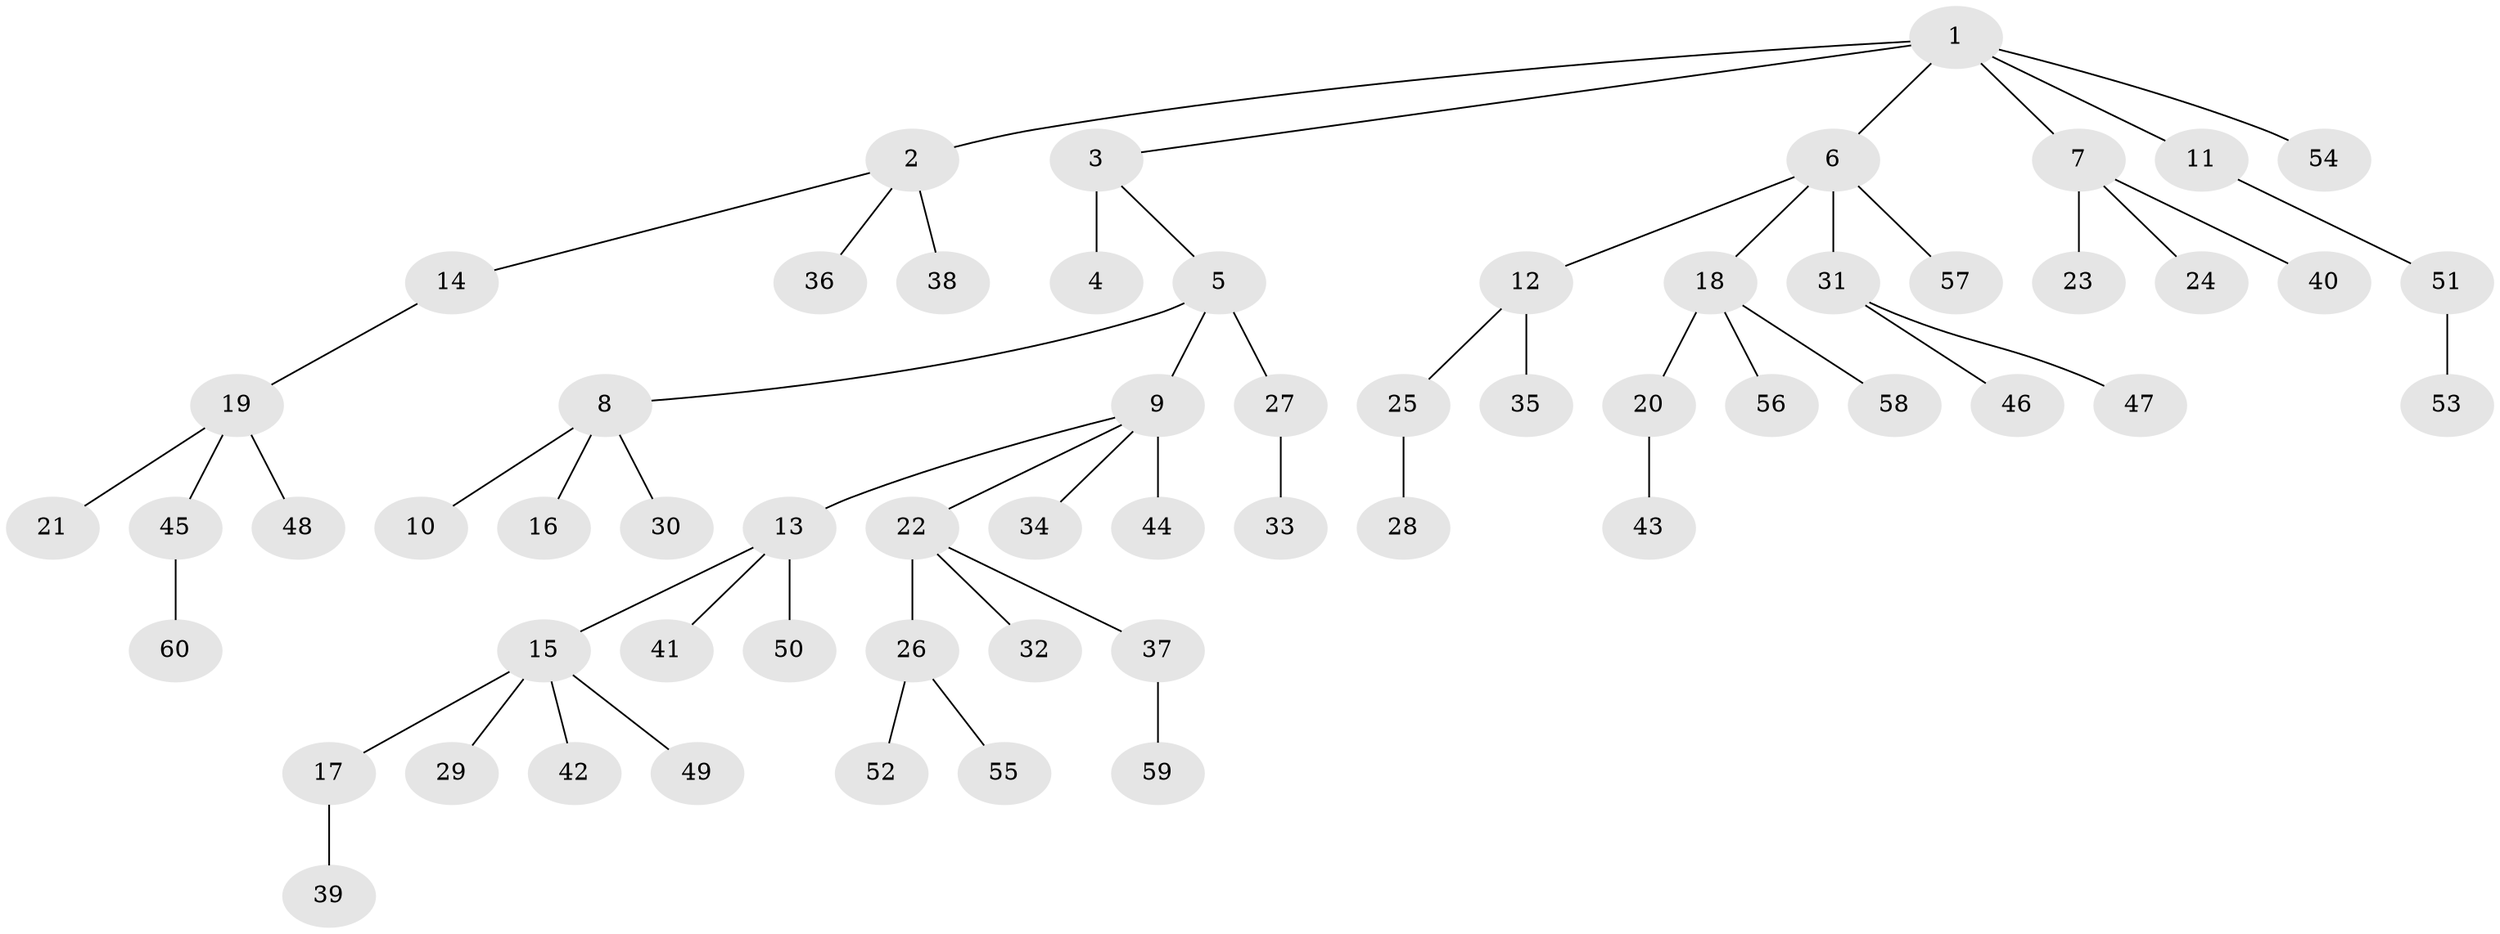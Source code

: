 // original degree distribution, {7: 0.008333333333333333, 5: 0.06666666666666667, 3: 0.09166666666666666, 4: 0.05, 6: 0.016666666666666666, 9: 0.008333333333333333, 2: 0.18333333333333332, 1: 0.575}
// Generated by graph-tools (version 1.1) at 2025/51/03/04/25 22:51:36]
// undirected, 60 vertices, 59 edges
graph export_dot {
  node [color=gray90,style=filled];
  1;
  2;
  3;
  4;
  5;
  6;
  7;
  8;
  9;
  10;
  11;
  12;
  13;
  14;
  15;
  16;
  17;
  18;
  19;
  20;
  21;
  22;
  23;
  24;
  25;
  26;
  27;
  28;
  29;
  30;
  31;
  32;
  33;
  34;
  35;
  36;
  37;
  38;
  39;
  40;
  41;
  42;
  43;
  44;
  45;
  46;
  47;
  48;
  49;
  50;
  51;
  52;
  53;
  54;
  55;
  56;
  57;
  58;
  59;
  60;
  1 -- 2 [weight=1.0];
  1 -- 3 [weight=1.0];
  1 -- 6 [weight=1.0];
  1 -- 7 [weight=1.0];
  1 -- 11 [weight=1.0];
  1 -- 54 [weight=1.0];
  2 -- 14 [weight=1.0];
  2 -- 36 [weight=1.0];
  2 -- 38 [weight=1.0];
  3 -- 4 [weight=3.0];
  3 -- 5 [weight=1.0];
  5 -- 8 [weight=1.0];
  5 -- 9 [weight=1.0];
  5 -- 27 [weight=1.0];
  6 -- 12 [weight=1.0];
  6 -- 18 [weight=1.0];
  6 -- 31 [weight=1.0];
  6 -- 57 [weight=1.0];
  7 -- 23 [weight=1.0];
  7 -- 24 [weight=1.0];
  7 -- 40 [weight=1.0];
  8 -- 10 [weight=1.0];
  8 -- 16 [weight=1.0];
  8 -- 30 [weight=1.0];
  9 -- 13 [weight=1.0];
  9 -- 22 [weight=1.0];
  9 -- 34 [weight=1.0];
  9 -- 44 [weight=3.0];
  11 -- 51 [weight=1.0];
  12 -- 25 [weight=1.0];
  12 -- 35 [weight=2.0];
  13 -- 15 [weight=1.0];
  13 -- 41 [weight=1.0];
  13 -- 50 [weight=1.0];
  14 -- 19 [weight=1.0];
  15 -- 17 [weight=1.0];
  15 -- 29 [weight=1.0];
  15 -- 42 [weight=1.0];
  15 -- 49 [weight=1.0];
  17 -- 39 [weight=1.0];
  18 -- 20 [weight=1.0];
  18 -- 56 [weight=1.0];
  18 -- 58 [weight=1.0];
  19 -- 21 [weight=1.0];
  19 -- 45 [weight=1.0];
  19 -- 48 [weight=1.0];
  20 -- 43 [weight=1.0];
  22 -- 26 [weight=1.0];
  22 -- 32 [weight=1.0];
  22 -- 37 [weight=1.0];
  25 -- 28 [weight=1.0];
  26 -- 52 [weight=1.0];
  26 -- 55 [weight=1.0];
  27 -- 33 [weight=2.0];
  31 -- 46 [weight=1.0];
  31 -- 47 [weight=1.0];
  37 -- 59 [weight=1.0];
  45 -- 60 [weight=1.0];
  51 -- 53 [weight=1.0];
}
